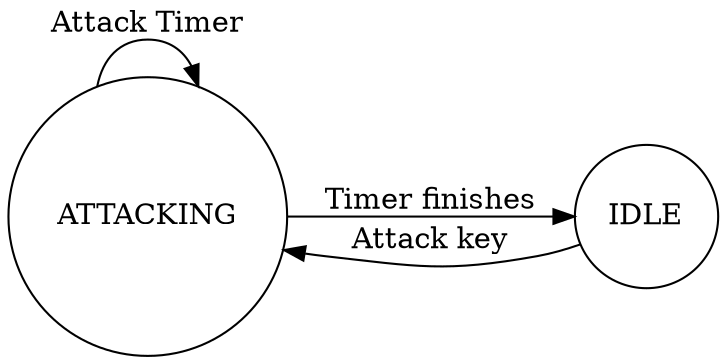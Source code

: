 digraph fsm_attacking {
    rankdir=LR;
    size="8,5"
		splines=true
		overlap=scalexy;
		fontsize=6
    node [shape = circle label = "ATTACKING" ]; A
		node [shape = circle label = "IDLE"  ]; NA
		A -> A [ label = "Attack Timer" ]
		A -> NA [ label = "Timer finishes" ]
		NA -> A [ label = "Attack key" ]
}